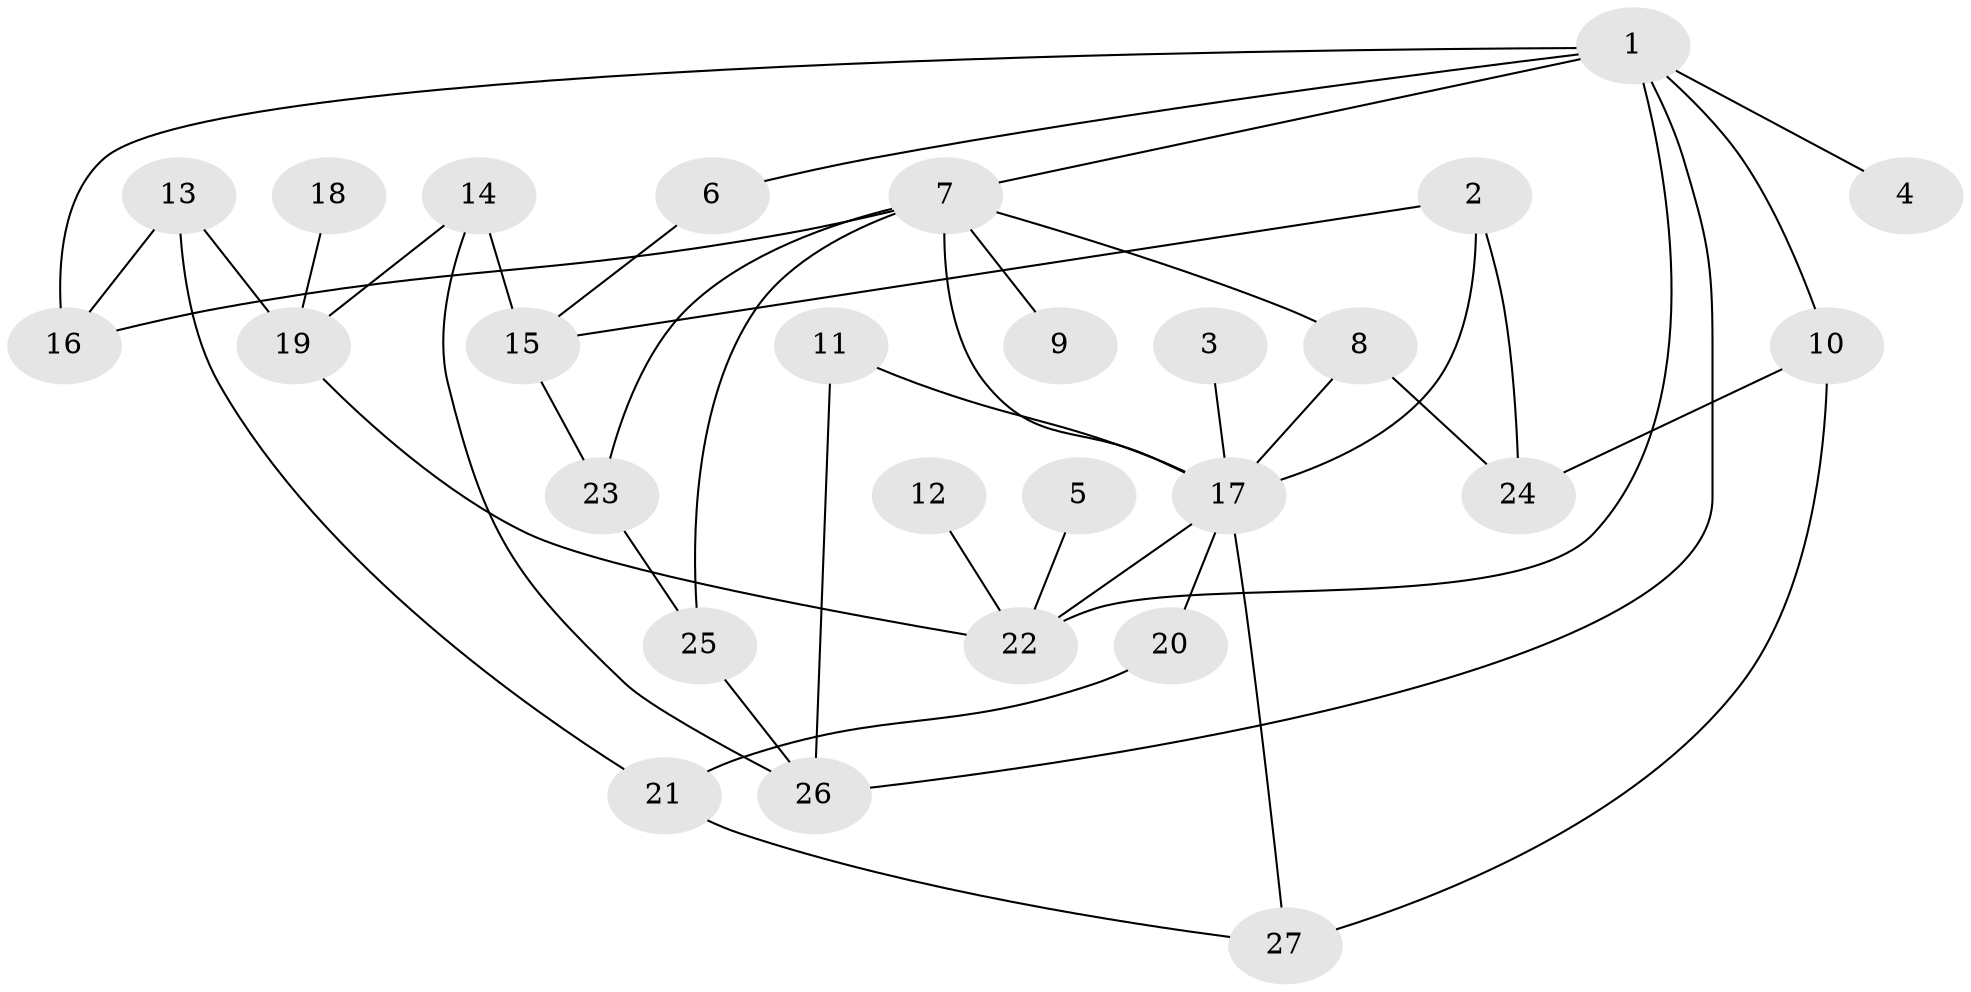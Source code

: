 // original degree distribution, {4: 0.07407407407407407, 6: 0.037037037037037035, 3: 0.3333333333333333, 7: 0.018518518518518517, 5: 0.037037037037037035, 2: 0.2222222222222222, 1: 0.2777777777777778}
// Generated by graph-tools (version 1.1) at 2025/49/03/09/25 03:49:20]
// undirected, 27 vertices, 42 edges
graph export_dot {
graph [start="1"]
  node [color=gray90,style=filled];
  1;
  2;
  3;
  4;
  5;
  6;
  7;
  8;
  9;
  10;
  11;
  12;
  13;
  14;
  15;
  16;
  17;
  18;
  19;
  20;
  21;
  22;
  23;
  24;
  25;
  26;
  27;
  1 -- 4 [weight=1.0];
  1 -- 6 [weight=1.0];
  1 -- 7 [weight=1.0];
  1 -- 10 [weight=1.0];
  1 -- 16 [weight=1.0];
  1 -- 22 [weight=1.0];
  1 -- 26 [weight=1.0];
  2 -- 15 [weight=1.0];
  2 -- 17 [weight=1.0];
  2 -- 24 [weight=1.0];
  3 -- 17 [weight=1.0];
  5 -- 22 [weight=1.0];
  6 -- 15 [weight=1.0];
  7 -- 8 [weight=1.0];
  7 -- 9 [weight=1.0];
  7 -- 16 [weight=1.0];
  7 -- 17 [weight=1.0];
  7 -- 23 [weight=1.0];
  7 -- 25 [weight=1.0];
  8 -- 17 [weight=1.0];
  8 -- 24 [weight=1.0];
  10 -- 24 [weight=1.0];
  10 -- 27 [weight=1.0];
  11 -- 17 [weight=1.0];
  11 -- 26 [weight=1.0];
  12 -- 22 [weight=1.0];
  13 -- 16 [weight=1.0];
  13 -- 19 [weight=1.0];
  13 -- 21 [weight=1.0];
  14 -- 15 [weight=1.0];
  14 -- 19 [weight=1.0];
  14 -- 26 [weight=1.0];
  15 -- 23 [weight=1.0];
  17 -- 20 [weight=1.0];
  17 -- 22 [weight=1.0];
  17 -- 27 [weight=1.0];
  18 -- 19 [weight=1.0];
  19 -- 22 [weight=1.0];
  20 -- 21 [weight=1.0];
  21 -- 27 [weight=1.0];
  23 -- 25 [weight=1.0];
  25 -- 26 [weight=1.0];
}

